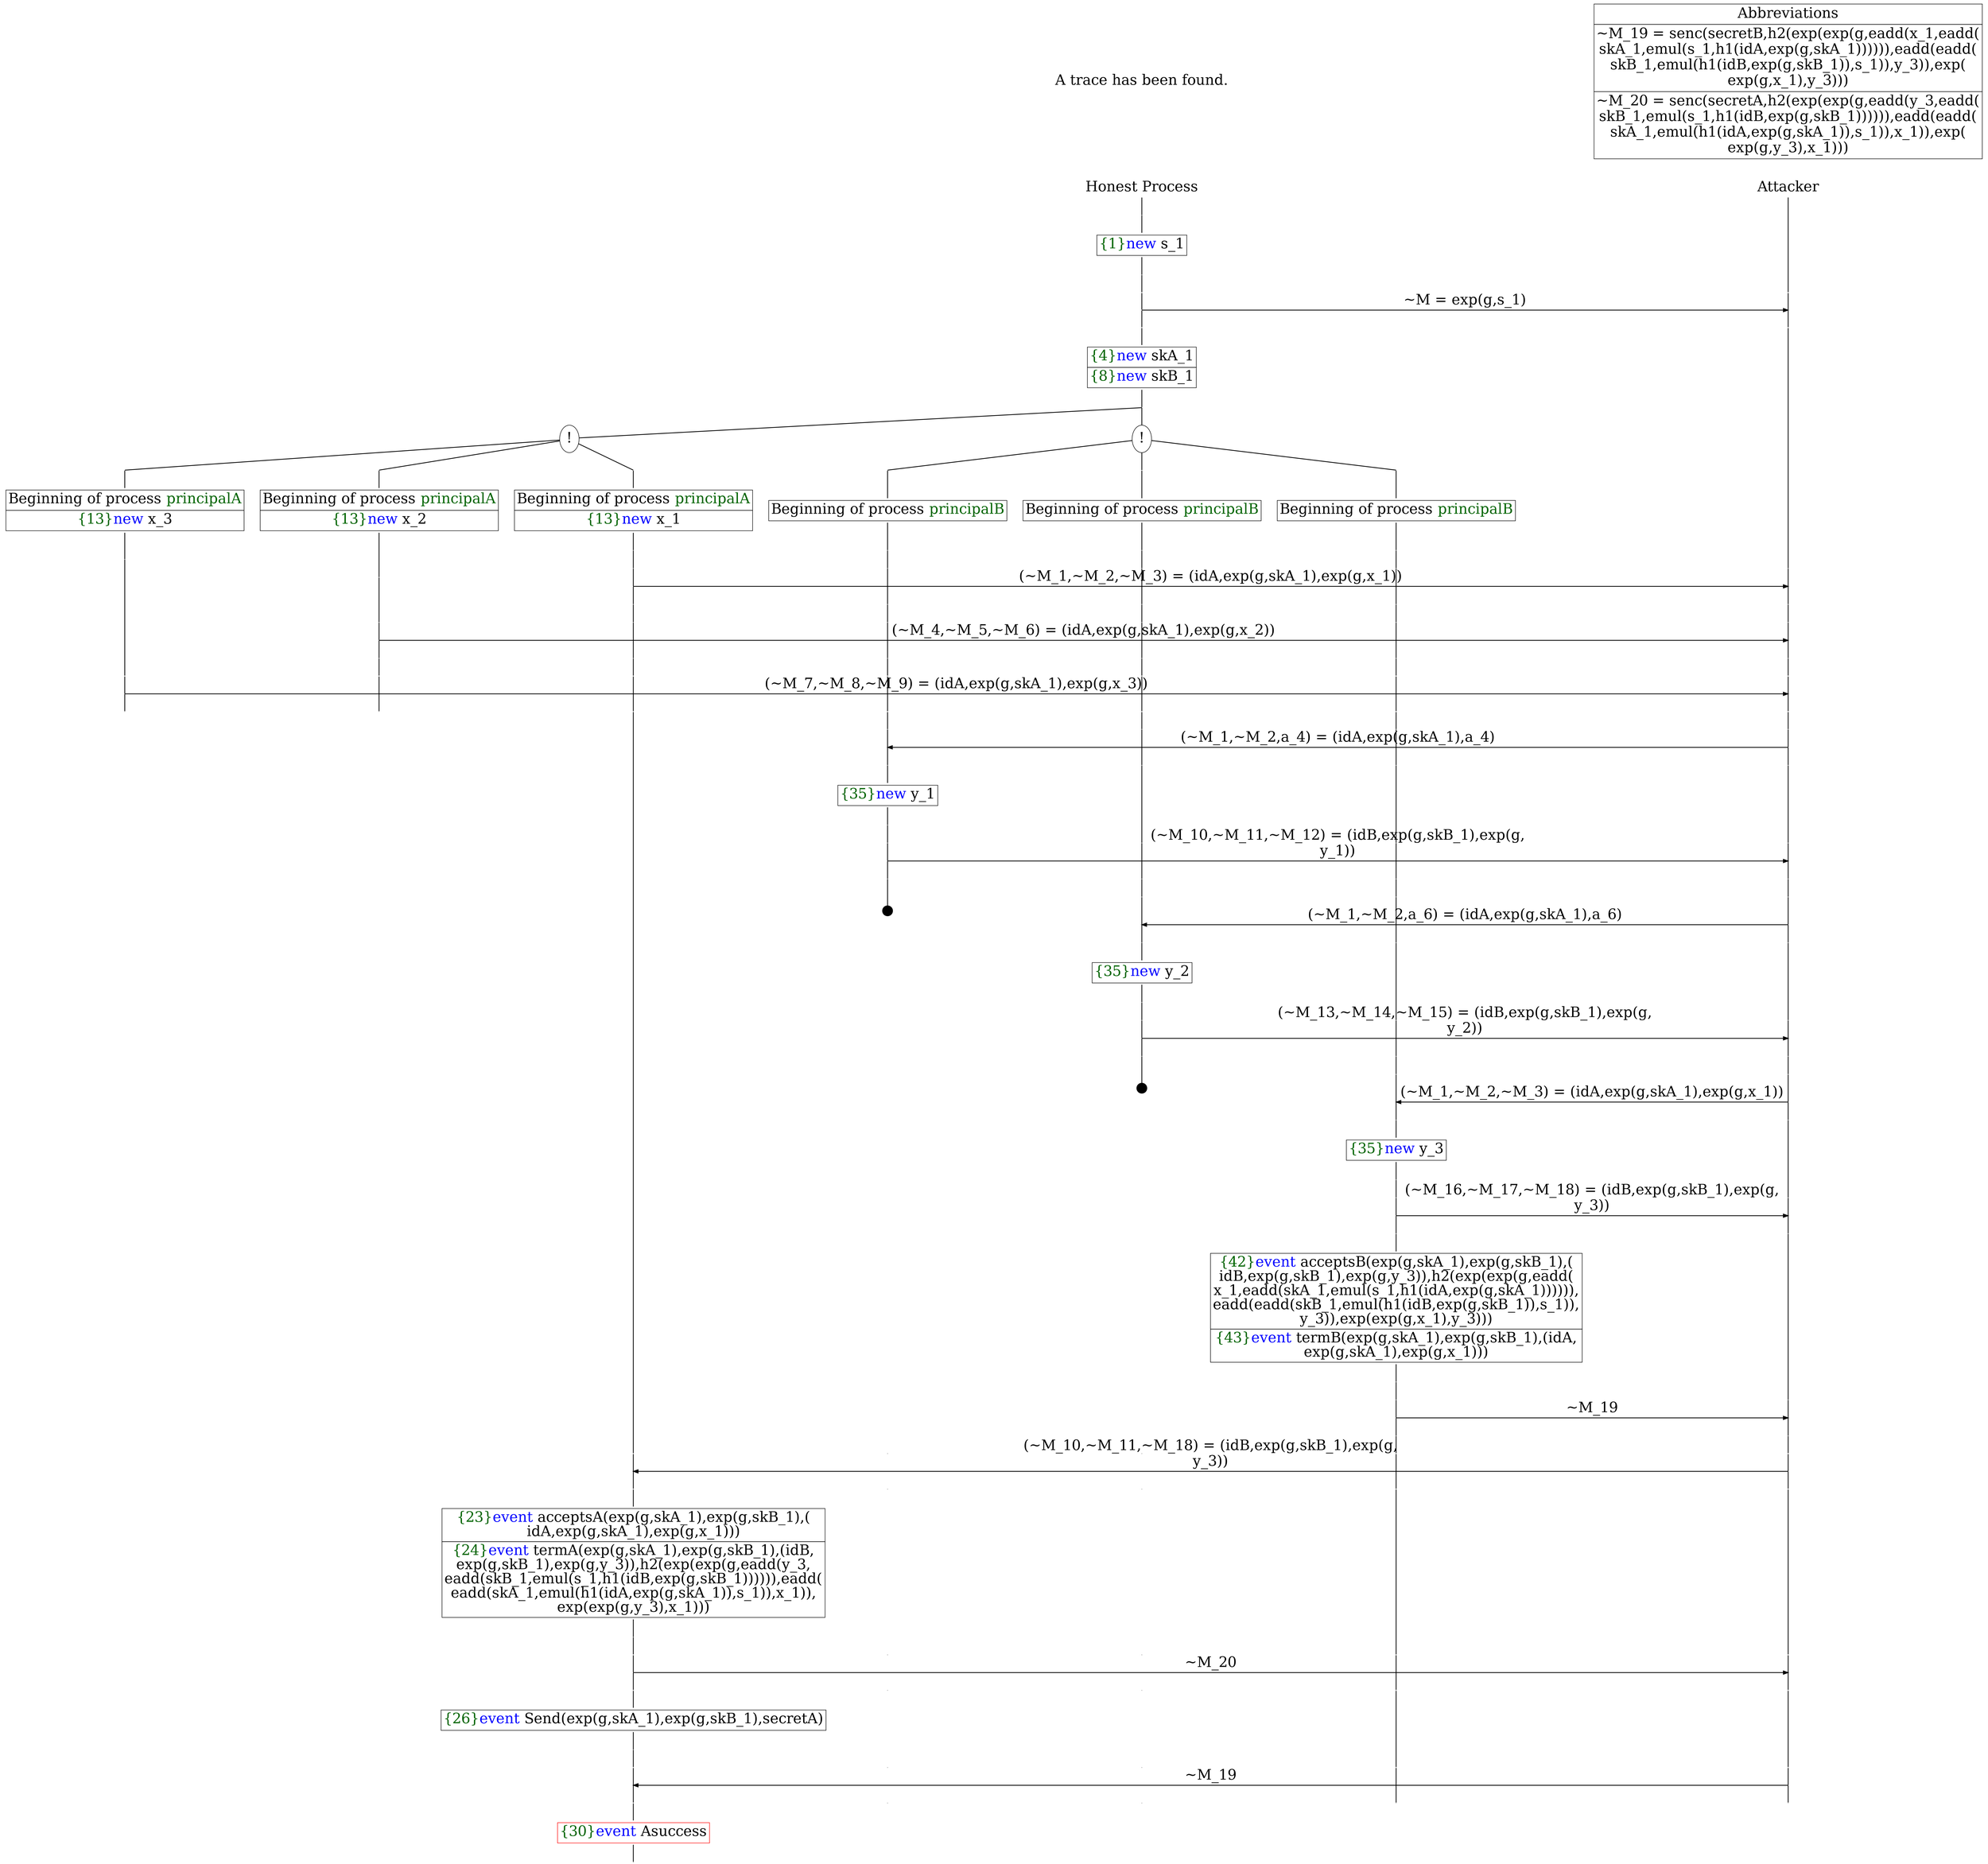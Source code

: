 digraph {
graph [ordering = out]
edge [arrowhead = none, penwidth = 1.6, fontsize = 30]
node [shape = point, width = 0, height = 0, fontsize = 30]
Trace [label = <A trace has been found.<br/>
>, shape = plaintext]
P0__0 [label = "Honest Process", shape = plaintext]
P__0 [label = "Attacker", shape = plaintext]
Trace -> P0__0 [label = "", style = invisible, weight = 100]{rank = same; P0__0 P__0}
P0__0 -> P0__1 [label = <>, weight = 100]
P0__1 -> P0__2 [label = <>, weight = 100]
P0__2 [shape = plaintext, label = <<TABLE BORDER="0" CELLBORDER="1" CELLSPACING="0" CELLPADDING="4"> <TR><TD><FONT COLOR="darkgreen">{1}</FONT><FONT COLOR="blue">new </FONT>s_1</TD></TR></TABLE>>]
P0__2 -> P0__3 [label = <>, weight = 100]
P0__3 -> P0__4 [label = <>, weight = 100]
P__0 -> P__1 [label = <>, weight = 100]
{rank = same; P__1 P0__4}
P0__4 -> P0__5 [label = <>, weight = 100]
P__1 -> P__2 [label = <>, weight = 100]
{rank = same; P__2 P0__5}
P0__5 -> P__2 [label = <~M = exp(g,s_1)>, arrowhead = normal]
P0__5 -> P0__6 [label = <>, weight = 100]
P__2 -> P__3 [label = <>, weight = 100]
{rank = same; P__3 P0__6}
P0__6 -> P0__7 [label = <>, weight = 100]
P0__7 [shape = plaintext, label = <<TABLE BORDER="0" CELLBORDER="1" CELLSPACING="0" CELLPADDING="4"> <TR><TD><FONT COLOR="darkgreen">{4}</FONT><FONT COLOR="blue">new </FONT>skA_1</TD></TR><TR><TD><FONT COLOR="darkgreen">{8}</FONT><FONT COLOR="blue">new </FONT>skB_1</TD></TR></TABLE>>]
P0__7 -> P0__8 [label = <>, weight = 100]
/*RPar */
P0__8 -> P0_1__8 [label = <>]
P0__8 -> P0_0__8 [label = <>]
P0__8 [label = "", fixedsize = false, width = 0, height = 0, shape = none]
{rank = same; P0_0__8 P0_1__8}
P0_0__8 [label = "!", shape = ellipse]
{rank = same; P0_0_2__8 P0_0_1__8 P0_0_0__8}
P0_0_2__8 [label = "", fixedsize = false, width = 0, height = 0, shape = none]
P0_0__8 -> P0_0_2__8 [label = <>]
P0_0_1__8 [label = "", fixedsize = false, width = 0, height = 0, shape = none]
P0_0__8 -> P0_0_1__8 [label = <>]
P0_0_0__8 [label = "", fixedsize = false, width = 0, height = 0, shape = none]
P0_0__8 -> P0_0_0__8 [label = <>]
P0_0_0__8 -> P0_0_0__9 [label = <>, weight = 100]
P0_0_0__9 [shape = plaintext, label = <<TABLE BORDER="0" CELLBORDER="1" CELLSPACING="0" CELLPADDING="4"> <TR><TD>Beginning of process <FONT COLOR="darkgreen">principalB</FONT></TD></TR></TABLE>>]
P0_0_0__9 -> P0_0_0__10 [label = <>, weight = 100]
P0_0_1__8 -> P0_0_1__9 [label = <>, weight = 100]
P0_0_1__9 [shape = plaintext, label = <<TABLE BORDER="0" CELLBORDER="1" CELLSPACING="0" CELLPADDING="4"> <TR><TD>Beginning of process <FONT COLOR="darkgreen">principalB</FONT></TD></TR></TABLE>>]
P0_0_1__9 -> P0_0_1__10 [label = <>, weight = 100]
P0_0_2__8 -> P0_0_2__9 [label = <>, weight = 100]
P0_0_2__9 [shape = plaintext, label = <<TABLE BORDER="0" CELLBORDER="1" CELLSPACING="0" CELLPADDING="4"> <TR><TD>Beginning of process <FONT COLOR="darkgreen">principalB</FONT></TD></TR></TABLE>>]
P0_0_2__9 -> P0_0_2__10 [label = <>, weight = 100]
P0_1__8 [label = "!", shape = ellipse]
{rank = same; P0_1_2__8 P0_1_1__8 P0_1_0__8}
P0_1_2__8 [label = "", fixedsize = false, width = 0, height = 0, shape = none]
P0_1__8 -> P0_1_2__8 [label = <>]
P0_1_1__8 [label = "", fixedsize = false, width = 0, height = 0, shape = none]
P0_1__8 -> P0_1_1__8 [label = <>]
P0_1_0__8 [label = "", fixedsize = false, width = 0, height = 0, shape = none]
P0_1__8 -> P0_1_0__8 [label = <>]
P0_1_0__8 -> P0_1_0__9 [label = <>, weight = 100]
P0_1_0__9 [shape = plaintext, label = <<TABLE BORDER="0" CELLBORDER="1" CELLSPACING="0" CELLPADDING="4"> <TR><TD>Beginning of process <FONT COLOR="darkgreen">principalA</FONT></TD></TR><TR><TD><FONT COLOR="darkgreen">{13}</FONT><FONT COLOR="blue">new </FONT>x_1</TD></TR></TABLE>>]
P0_1_0__9 -> P0_1_0__10 [label = <>, weight = 100]
P0_1_0__10 -> P0_1_0__11 [label = <>, weight = 100]
P0_0_2__10 -> P0_0_2__11 [label = <>, weight = 100]
P0_0_1__10 -> P0_0_1__11 [label = <>, weight = 100]
P0_0_0__10 -> P0_0_0__11 [label = <>, weight = 100]
P__3 -> P__4 [label = <>, weight = 100]
{rank = same; P__4 P0_0_0__11 P0_0_1__11 P0_0_2__11 P0_1_0__11}
P0_1_0__11 -> P0_1_0__12 [label = <>, weight = 100]
P__4 -> P__5 [label = <>, weight = 100]
{rank = same; P__5 P0_1_0__12}
P0_1_0__12 -> P__5 [label = <(~M_1,~M_2,~M_3) = (idA,exp(g,skA_1),exp(g,x_1))>, arrowhead = normal]
P0_1_0__12 -> P0_1_0__13 [label = <>, weight = 100]
P0_0_2__11 -> P0_0_2__12 [label = <>, weight = 100]
P0_0_1__11 -> P0_0_1__12 [label = <>, weight = 100]
P0_0_0__11 -> P0_0_0__12 [label = <>, weight = 100]
P__5 -> P__6 [label = <>, weight = 100]
{rank = same; P__6 P0_0_0__12 P0_0_1__12 P0_0_2__12 P0_1_0__13}
P0_1_1__8 -> P0_1_1__9 [label = <>, weight = 100]
P0_1_1__9 [shape = plaintext, label = <<TABLE BORDER="0" CELLBORDER="1" CELLSPACING="0" CELLPADDING="4"> <TR><TD>Beginning of process <FONT COLOR="darkgreen">principalA</FONT></TD></TR><TR><TD><FONT COLOR="darkgreen">{13}</FONT><FONT COLOR="blue">new </FONT>x_2</TD></TR></TABLE>>]
P0_1_1__9 -> P0_1_1__10 [label = <>, weight = 100]
P0_1_1__10 -> P0_1_1__11 [label = <>, weight = 100]
P0_1_0__13 -> P0_1_0__14 [label = <>, weight = 100]
P0_0_2__12 -> P0_0_2__13 [label = <>, weight = 100]
P0_0_1__12 -> P0_0_1__13 [label = <>, weight = 100]
P0_0_0__12 -> P0_0_0__13 [label = <>, weight = 100]
P__6 -> P__7 [label = <>, weight = 100]
{rank = same; P__7 P0_0_0__13 P0_0_1__13 P0_0_2__13 P0_1_0__14 P0_1_1__11}
P0_1_1__11 -> P0_1_1__12 [label = <>, weight = 100]
P__7 -> P__8 [label = <>, weight = 100]
{rank = same; P__8 P0_1_1__12}
P0_1_1__12 -> P__8 [label = <(~M_4,~M_5,~M_6) = (idA,exp(g,skA_1),exp(g,x_2))>, arrowhead = normal]
P0_1_1__12 -> P0_1_1__13 [label = <>, weight = 100]
P0_1_0__14 -> P0_1_0__15 [label = <>, weight = 100]
P0_0_2__13 -> P0_0_2__14 [label = <>, weight = 100]
P0_0_1__13 -> P0_0_1__14 [label = <>, weight = 100]
P0_0_0__13 -> P0_0_0__14 [label = <>, weight = 100]
P__8 -> P__9 [label = <>, weight = 100]
{rank = same; P__9 P0_0_0__14 P0_0_1__14 P0_0_2__14 P0_1_0__15 P0_1_1__13}
P0_1_2__8 -> P0_1_2__9 [label = <>, weight = 100]
P0_1_2__9 [shape = plaintext, label = <<TABLE BORDER="0" CELLBORDER="1" CELLSPACING="0" CELLPADDING="4"> <TR><TD>Beginning of process <FONT COLOR="darkgreen">principalA</FONT></TD></TR><TR><TD><FONT COLOR="darkgreen">{13}</FONT><FONT COLOR="blue">new </FONT>x_3</TD></TR></TABLE>>]
P0_1_2__9 -> P0_1_2__10 [label = <>, weight = 100]
P0_1_2__10 -> P0_1_2__11 [label = <>, weight = 100]
P0_1_1__13 -> P0_1_1__14 [label = <>, weight = 100]
P0_1_0__15 -> P0_1_0__16 [label = <>, weight = 100]
P0_0_2__14 -> P0_0_2__15 [label = <>, weight = 100]
P0_0_1__14 -> P0_0_1__15 [label = <>, weight = 100]
P0_0_0__14 -> P0_0_0__15 [label = <>, weight = 100]
P__9 -> P__10 [label = <>, weight = 100]
{rank = same; P__10 P0_0_0__15 P0_0_1__15 P0_0_2__15 P0_1_0__16 P0_1_1__14 P0_1_2__11}
P0_1_2__11 -> P0_1_2__12 [label = <>, weight = 100]
P__10 -> P__11 [label = <>, weight = 100]
{rank = same; P__11 P0_1_2__12}
P0_1_2__12 -> P__11 [label = <(~M_7,~M_8,~M_9) = (idA,exp(g,skA_1),exp(g,x_3))>, arrowhead = normal]
P0_1_2__12 -> P0_1_2__13 [label = <>, weight = 100]
P0_1_1__14 -> P0_1_1__15 [label = <>, weight = 100]
P0_1_0__16 -> P0_1_0__17 [label = <>, weight = 100]
P0_0_2__15 -> P0_0_2__16 [label = <>, weight = 100]
P0_0_1__15 -> P0_0_1__16 [label = <>, weight = 100]
P0_0_0__15 -> P0_0_0__16 [label = <>, weight = 100]
P__11 -> P__12 [label = <>, weight = 100]
{rank = same; P__12 P0_0_0__16 P0_0_1__16 P0_0_2__16 P0_1_0__17 P0_1_1__15 P0_1_2__13}
P0_0_2__16 -> P0_0_2__17 [label = <>, weight = 100]
P0_0_1__16 -> P0_0_1__17 [label = <>, weight = 100]
P0_0_0__16 -> P0_0_0__17 [label = <>, weight = 100]
P__12 -> P__13 [label = <>, weight = 100]
{rank = same; P__13 P0_0_0__17 P0_0_1__17 P0_0_2__17}
P0_0_2__17 -> P0_0_2__18 [label = <>, weight = 100]
P__13 -> P__14 [label = <>, weight = 100]
{rank = same; P__14 P0_0_2__18}
P0_0_2__18 -> P__14 [label = <(~M_1,~M_2,a_4) = (idA,exp(g,skA_1),a_4)>, dir = back, arrowhead = normal]
P0_0_2__18 -> P0_0_2__19 [label = <>, weight = 100]
P0_0_1__17 -> P0_0_1__18 [label = <>, weight = 100]
P0_0_0__17 -> P0_0_0__18 [label = <>, weight = 100]
P__14 -> P__15 [label = <>, weight = 100]
{rank = same; P__15 P0_0_0__18 P0_0_1__18 P0_0_2__19}
P0_0_2__19 -> P0_0_2__20 [label = <>, weight = 100]
P0_0_2__20 [shape = plaintext, label = <<TABLE BORDER="0" CELLBORDER="1" CELLSPACING="0" CELLPADDING="4"> <TR><TD><FONT COLOR="darkgreen">{35}</FONT><FONT COLOR="blue">new </FONT>y_1</TD></TR></TABLE>>]
P0_0_2__20 -> P0_0_2__21 [label = <>, weight = 100]
P0_0_2__21 -> P0_0_2__22 [label = <>, weight = 100]
P0_0_1__18 -> P0_0_1__19 [label = <>, weight = 100]
P0_0_0__18 -> P0_0_0__19 [label = <>, weight = 100]
P__15 -> P__16 [label = <>, weight = 100]
{rank = same; P__16 P0_0_0__19 P0_0_1__19 P0_0_2__22}
P0_0_2__22 -> P0_0_2__23 [label = <>, weight = 100]
P__16 -> P__17 [label = <>, weight = 100]
{rank = same; P__17 P0_0_2__23}
P0_0_2__23 -> P__17 [label = <(~M_10,~M_11,~M_12) = (idB,exp(g,skB_1),exp(g,<br/>
y_1))>, arrowhead = normal]
P0_0_2__23 -> P0_0_2__24 [label = <>, weight = 100]
P0_0_1__19 -> P0_0_1__20 [label = <>, weight = 100]
P0_0_0__19 -> P0_0_0__20 [label = <>, weight = 100]
P__17 -> P__18 [label = <>, weight = 100]
{rank = same; P__18 P0_0_0__20 P0_0_1__20 P0_0_2__24}
P0_0_2__25 [label = "", width = 0.3, height = 0.3]
P0_0_2__24 -> P0_0_2__25 [label = <>, weight = 100]
P0_0_1__20 -> P0_0_1__21 [label = <>, weight = 100]
P0_0_0__20 -> P0_0_0__21 [label = <>, weight = 100]
P__18 -> P__19 [label = <>, weight = 100]
{rank = same; P__19 P0_0_0__21 P0_0_1__21}
P0_0_1__21 -> P0_0_1__22 [label = <>, weight = 100]
P__19 -> P__20 [label = <>, weight = 100]
{rank = same; P__20 P0_0_1__22}
P0_0_1__22 -> P__20 [label = <(~M_1,~M_2,a_6) = (idA,exp(g,skA_1),a_6)>, dir = back, arrowhead = normal]
P0_0_1__22 -> P0_0_1__23 [label = <>, weight = 100]
P0_0_0__21 -> P0_0_0__22 [label = <>, weight = 100]
P__20 -> P__21 [label = <>, weight = 100]
{rank = same; P__21 P0_0_0__22 P0_0_1__23}
P0_0_1__23 -> P0_0_1__24 [label = <>, weight = 100]
P0_0_1__24 [shape = plaintext, label = <<TABLE BORDER="0" CELLBORDER="1" CELLSPACING="0" CELLPADDING="4"> <TR><TD><FONT COLOR="darkgreen">{35}</FONT><FONT COLOR="blue">new </FONT>y_2</TD></TR></TABLE>>]
P0_0_1__24 -> P0_0_1__25 [label = <>, weight = 100]
P0_0_1__25 -> P0_0_1__26 [label = <>, weight = 100]
P0_0_0__22 -> P0_0_0__23 [label = <>, weight = 100]
P__21 -> P__22 [label = <>, weight = 100]
{rank = same; P__22 P0_0_0__23 P0_0_1__26}
P0_0_1__26 -> P0_0_1__27 [label = <>, weight = 100]
P__22 -> P__23 [label = <>, weight = 100]
{rank = same; P__23 P0_0_1__27}
P0_0_1__27 -> P__23 [label = <(~M_13,~M_14,~M_15) = (idB,exp(g,skB_1),exp(g,<br/>
y_2))>, arrowhead = normal]
P0_0_1__27 -> P0_0_1__28 [label = <>, weight = 100]
P0_0_0__23 -> P0_0_0__24 [label = <>, weight = 100]
P__23 -> P__24 [label = <>, weight = 100]
{rank = same; P__24 P0_0_0__24 P0_0_1__28}
P0_0_1__29 [label = "", width = 0.3, height = 0.3]
P0_0_1__28 -> P0_0_1__29 [label = <>, weight = 100]
P0_0_0__24 -> P0_0_0__25 [label = <>, weight = 100]
P__24 -> P__25 [label = <>, weight = 100]
{rank = same; P__25 P0_0_0__25}
P0_0_0__25 -> P0_0_0__26 [label = <>, weight = 100]
P__25 -> P__26 [label = <>, weight = 100]
{rank = same; P__26 P0_0_0__26}
P0_0_0__26 -> P__26 [label = <(~M_1,~M_2,~M_3) = (idA,exp(g,skA_1),exp(g,x_1))>, dir = back, arrowhead = normal]
P0_0_0__26 -> P0_0_0__27 [label = <>, weight = 100]
P__26 -> P__27 [label = <>, weight = 100]
{rank = same; P__27 P0_0_0__27}
P0_0_0__27 -> P0_0_0__28 [label = <>, weight = 100]
P0_0_0__28 [shape = plaintext, label = <<TABLE BORDER="0" CELLBORDER="1" CELLSPACING="0" CELLPADDING="4"> <TR><TD><FONT COLOR="darkgreen">{35}</FONT><FONT COLOR="blue">new </FONT>y_3</TD></TR></TABLE>>]
P0_0_0__28 -> P0_0_0__29 [label = <>, weight = 100]
P0_0_0__29 -> P0_0_0__30 [label = <>, weight = 100]
P__27 -> P__28 [label = <>, weight = 100]
{rank = same; P__28 P0_0_0__30}
P0_0_0__30 -> P0_0_0__31 [label = <>, weight = 100]
P__28 -> P__29 [label = <>, weight = 100]
{rank = same; P__29 P0_0_0__31}
P0_0_0__31 -> P__29 [label = <(~M_16,~M_17,~M_18) = (idB,exp(g,skB_1),exp(g,<br/>
y_3))>, arrowhead = normal]
P0_0_0__31 -> P0_0_0__32 [label = <>, weight = 100]
P__29 -> P__30 [label = <>, weight = 100]
{rank = same; P__30 P0_0_0__32}
P0_0_0__32 -> P0_0_0__33 [label = <>, weight = 100]
P0_0_0__33 [shape = plaintext, label = <<TABLE BORDER="0" CELLBORDER="1" CELLSPACING="0" CELLPADDING="4"> <TR><TD><FONT COLOR="darkgreen">{42}</FONT><FONT COLOR="blue">event</FONT> acceptsB(exp(g,skA_1),exp(g,skB_1),(<br/>
idB,exp(g,skB_1),exp(g,y_3)),h2(exp(exp(g,eadd(<br/>
x_1,eadd(skA_1,emul(s_1,h1(idA,exp(g,skA_1)))))),<br/>
eadd(eadd(skB_1,emul(h1(idB,exp(g,skB_1)),s_1)),<br/>
y_3)),exp(exp(g,x_1),y_3)))</TD></TR><TR><TD><FONT COLOR="darkgreen">{43}</FONT><FONT COLOR="blue">event</FONT> termB(exp(g,skA_1),exp(g,skB_1),(idA,<br/>
exp(g,skA_1),exp(g,x_1)))</TD></TR></TABLE>>]
P0_0_0__33 -> P0_0_0__34 [label = <>, weight = 100]
P0_0_0__34 -> P0_0_0__35 [label = <>, weight = 100]
P__30 -> P__31 [label = <>, weight = 100]
{rank = same; P__31 P0_0_0__35}
P0_0_0__35 -> P0_0_0__36 [label = <>, weight = 100]
P__31 -> P__32 [label = <>, weight = 100]
{rank = same; P__32 P0_0_0__36}
P0_0_0__36 -> P__32 [label = <~M_19>, arrowhead = normal]
P0_0_0__36 -> P0_0_0__37 [label = <>, weight = 100]
P__32 -> P__33 [label = <>, weight = 100]
{rank = same; P__33 P0_0_0__37}
P0_1_0__17 -> P0_1_0__18 [label = <>, weight = 100]
P0_0_2__26 [label = "", style = invisible]
P0_0_2__25 -> P0_0_2__26 [label = <>, weight = 100, style = invisible]
P0_0_1__30 [label = "", style = invisible]
P0_0_1__29 -> P0_0_1__30 [label = <>, weight = 100, style = invisible]
P0_0_0__37 -> P0_0_0__38 [label = <>, weight = 100]
P__33 -> P__34 [label = <>, weight = 100]
{rank = same; P__34 P0_0_0__38 P0_0_1__30 P0_0_2__26 P0_1_0__18}
P0_1_0__18 -> P0_1_0__19 [label = <>, weight = 100]
P__34 -> P__35 [label = <>, weight = 100]
{rank = same; P__35 P0_1_0__19}
P0_1_0__19 -> P__35 [label = <(~M_10,~M_11,~M_18) = (idB,exp(g,skB_1),exp(g,<br/>
y_3))>, dir = back, arrowhead = normal]
P0_1_0__19 -> P0_1_0__20 [label = <>, weight = 100]
P0_0_2__27 [label = "", style = invisible]
P0_0_2__26 -> P0_0_2__27 [label = <>, weight = 100, style = invisible]
P0_0_1__31 [label = "", style = invisible]
P0_0_1__30 -> P0_0_1__31 [label = <>, weight = 100, style = invisible]
P0_0_0__38 -> P0_0_0__39 [label = <>, weight = 100]
P__35 -> P__36 [label = <>, weight = 100]
{rank = same; P__36 P0_0_0__39 P0_0_1__31 P0_0_2__27 P0_1_0__20}
P0_1_0__20 -> P0_1_0__21 [label = <>, weight = 100]
P0_1_0__21 [shape = plaintext, label = <<TABLE BORDER="0" CELLBORDER="1" CELLSPACING="0" CELLPADDING="4"> <TR><TD><FONT COLOR="darkgreen">{23}</FONT><FONT COLOR="blue">event</FONT> acceptsA(exp(g,skA_1),exp(g,skB_1),(<br/>
idA,exp(g,skA_1),exp(g,x_1)))</TD></TR><TR><TD><FONT COLOR="darkgreen">{24}</FONT><FONT COLOR="blue">event</FONT> termA(exp(g,skA_1),exp(g,skB_1),(idB,<br/>
exp(g,skB_1),exp(g,y_3)),h2(exp(exp(g,eadd(y_3,<br/>
eadd(skB_1,emul(s_1,h1(idB,exp(g,skB_1)))))),eadd(<br/>
eadd(skA_1,emul(h1(idA,exp(g,skA_1)),s_1)),x_1)),<br/>
exp(exp(g,y_3),x_1)))</TD></TR></TABLE>>]
P0_1_0__21 -> P0_1_0__22 [label = <>, weight = 100]
P0_1_0__22 -> P0_1_0__23 [label = <>, weight = 100]
P0_0_2__28 [label = "", style = invisible]
P0_0_2__27 -> P0_0_2__28 [label = <>, weight = 100, style = invisible]
P0_0_1__32 [label = "", style = invisible]
P0_0_1__31 -> P0_0_1__32 [label = <>, weight = 100, style = invisible]
P0_0_0__39 -> P0_0_0__40 [label = <>, weight = 100]
P__36 -> P__37 [label = <>, weight = 100]
{rank = same; P__37 P0_0_0__40 P0_0_1__32 P0_0_2__28 P0_1_0__23}
P0_1_0__23 -> P0_1_0__24 [label = <>, weight = 100]
P__37 -> P__38 [label = <>, weight = 100]
{rank = same; P__38 P0_1_0__24}
P0_1_0__24 -> P__38 [label = <~M_20>, arrowhead = normal]
P0_1_0__24 -> P0_1_0__25 [label = <>, weight = 100]
P0_0_2__29 [label = "", style = invisible]
P0_0_2__28 -> P0_0_2__29 [label = <>, weight = 100, style = invisible]
P0_0_1__33 [label = "", style = invisible]
P0_0_1__32 -> P0_0_1__33 [label = <>, weight = 100, style = invisible]
P0_0_0__40 -> P0_0_0__41 [label = <>, weight = 100]
P__38 -> P__39 [label = <>, weight = 100]
{rank = same; P__39 P0_0_0__41 P0_0_1__33 P0_0_2__29 P0_1_0__25}
P0_1_0__25 -> P0_1_0__26 [label = <>, weight = 100]
P0_1_0__26 [shape = plaintext, label = <<TABLE BORDER="0" CELLBORDER="1" CELLSPACING="0" CELLPADDING="4"> <TR><TD><FONT COLOR="darkgreen">{26}</FONT><FONT COLOR="blue">event</FONT> Send(exp(g,skA_1),exp(g,skB_1),secretA)<br/>
</TD></TR></TABLE>>]
P0_1_0__26 -> P0_1_0__27 [label = <>, weight = 100]
P0_1_0__27 -> P0_1_0__28 [label = <>, weight = 100]
P0_0_2__30 [label = "", style = invisible]
P0_0_2__29 -> P0_0_2__30 [label = <>, weight = 100, style = invisible]
P0_0_1__34 [label = "", style = invisible]
P0_0_1__33 -> P0_0_1__34 [label = <>, weight = 100, style = invisible]
P0_0_0__41 -> P0_0_0__42 [label = <>, weight = 100]
P__39 -> P__40 [label = <>, weight = 100]
{rank = same; P__40 P0_0_0__42 P0_0_1__34 P0_0_2__30 P0_1_0__28}
P0_1_0__28 -> P0_1_0__29 [label = <>, weight = 100]
P__40 -> P__41 [label = <>, weight = 100]
{rank = same; P__41 P0_1_0__29}
P0_1_0__29 -> P__41 [label = <~M_19>, dir = back, arrowhead = normal]
P0_1_0__29 -> P0_1_0__30 [label = <>, weight = 100]
P0_0_2__31 [label = "", style = invisible]
P0_0_2__30 -> P0_0_2__31 [label = <>, weight = 100, style = invisible]
P0_0_1__35 [label = "", style = invisible]
P0_0_1__34 -> P0_0_1__35 [label = <>, weight = 100, style = invisible]
P0_0_0__42 -> P0_0_0__43 [label = <>, weight = 100]
P__41 -> P__42 [label = <>, weight = 100]
{rank = same; P__42 P0_0_0__43 P0_0_1__35 P0_0_2__31 P0_1_0__30}
P0_1_0__30 -> P0_1_0__31 [label = <>, weight = 100]
P0_1_0__31 [color = red, shape = plaintext, label = <<TABLE BORDER="0" CELLBORDER="1" CELLSPACING="0" CELLPADDING="4"> <TR><TD><FONT COLOR="darkgreen">{30}</FONT><FONT COLOR="blue">event</FONT> Asuccess</TD></TR></TABLE>>]
P0_1_0__31 -> P0_1_0__32 [label = <>, weight = 100]
Abbrev [shape = plaintext, label = <<TABLE BORDER="0" CELLBORDER="1" CELLSPACING="0" CELLPADDING="4"><TR> <TD> Abbreviations </TD></TR><TR><TD>~M_19 = senc(secretB,h2(exp(exp(g,eadd(x_1,eadd(<br/>
skA_1,emul(s_1,h1(idA,exp(g,skA_1)))))),eadd(eadd(<br/>
skB_1,emul(h1(idB,exp(g,skB_1)),s_1)),y_3)),exp(<br/>
exp(g,x_1),y_3)))</TD></TR><TR><TD>~M_20 = senc(secretA,h2(exp(exp(g,eadd(y_3,eadd(<br/>
skB_1,emul(s_1,h1(idB,exp(g,skB_1)))))),eadd(eadd(<br/>
skA_1,emul(h1(idA,exp(g,skA_1)),s_1)),x_1)),exp(<br/>
exp(g,y_3),x_1)))</TD></TR></TABLE>>]Abbrev -> P__0 [style = invisible, weight =100]}